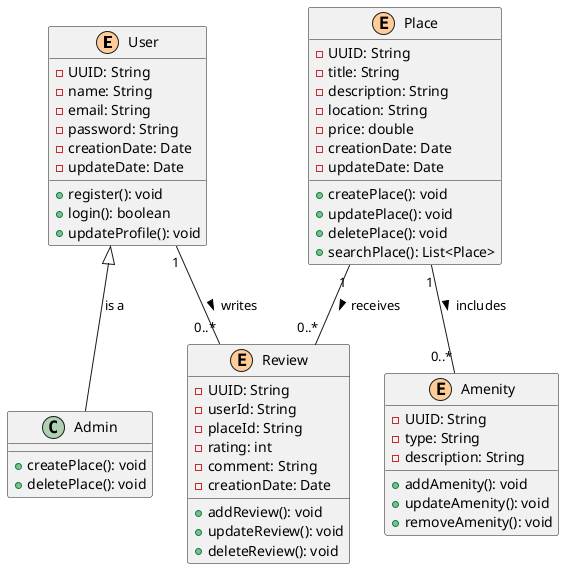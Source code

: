 @startuml
!define Table(name) class name << (T,#FFAAAA) >>
!define Entity(name) class name << (E,#FFCC99) >>

' Entities
Entity(User) {
    - UUID: String
    - name: String
    - email: String
    - password: String
    - creationDate: Date
    - updateDate: Date
    + register(): void
    + login(): boolean
    + updateProfile(): void
}

Entity(Place) {
    - UUID: String
    - title: String
    - description: String
    - location: String
    - price: double
    - creationDate: Date
    - updateDate: Date
    + createPlace(): void
    + updatePlace(): void
    + deletePlace(): void
    + searchPlace(): List<Place>
}

Entity(Review) {
    - UUID: String
    - userId: String
    - placeId: String
    - rating: int
    - comment: String
    - creationDate: Date
    + addReview(): void
    + updateReview(): void
    + deleteReview(): void
}

Entity(Amenity) {
    - UUID: String
    - type: String
    - description: String
    + addAmenity(): void
    + updateAmenity(): void
    + removeAmenity(): void
}

' Relationships
User "1" -- "0..*" Review : writes >
Place "1" -- "0..*" Review : receives >
Place "1" -- "0..*" Amenity : includes >

' Inheritance (for User roles, for example)
class Admin {
    + createPlace(): void
    + deletePlace(): void
}
User <|-- Admin : is a

@enduml
